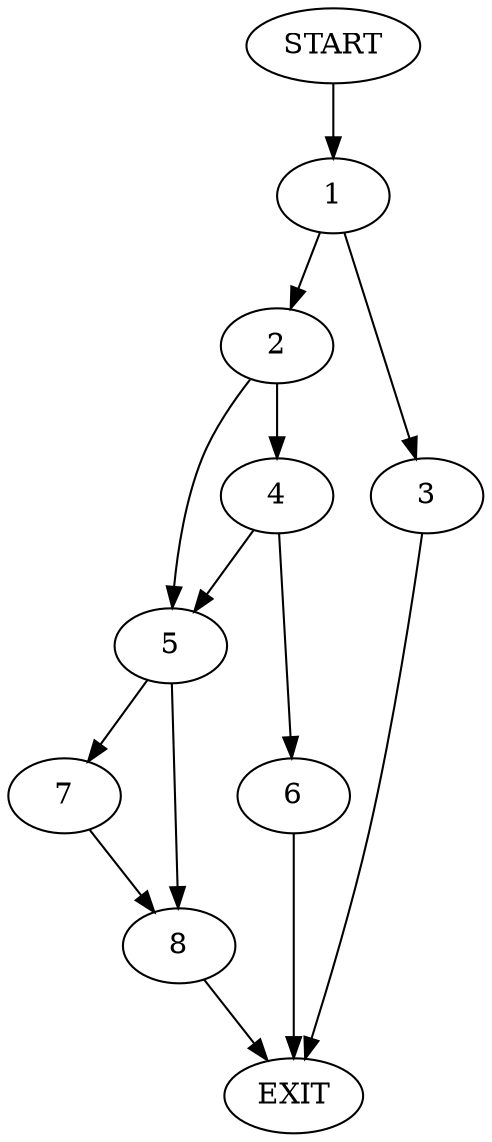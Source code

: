 digraph {
0 [label="START"]
9 [label="EXIT"]
0 -> 1
1 -> 2
1 -> 3
3 -> 9
2 -> 4
2 -> 5
4 -> 6
4 -> 5
5 -> 7
5 -> 8
6 -> 9
8 -> 9
7 -> 8
}
